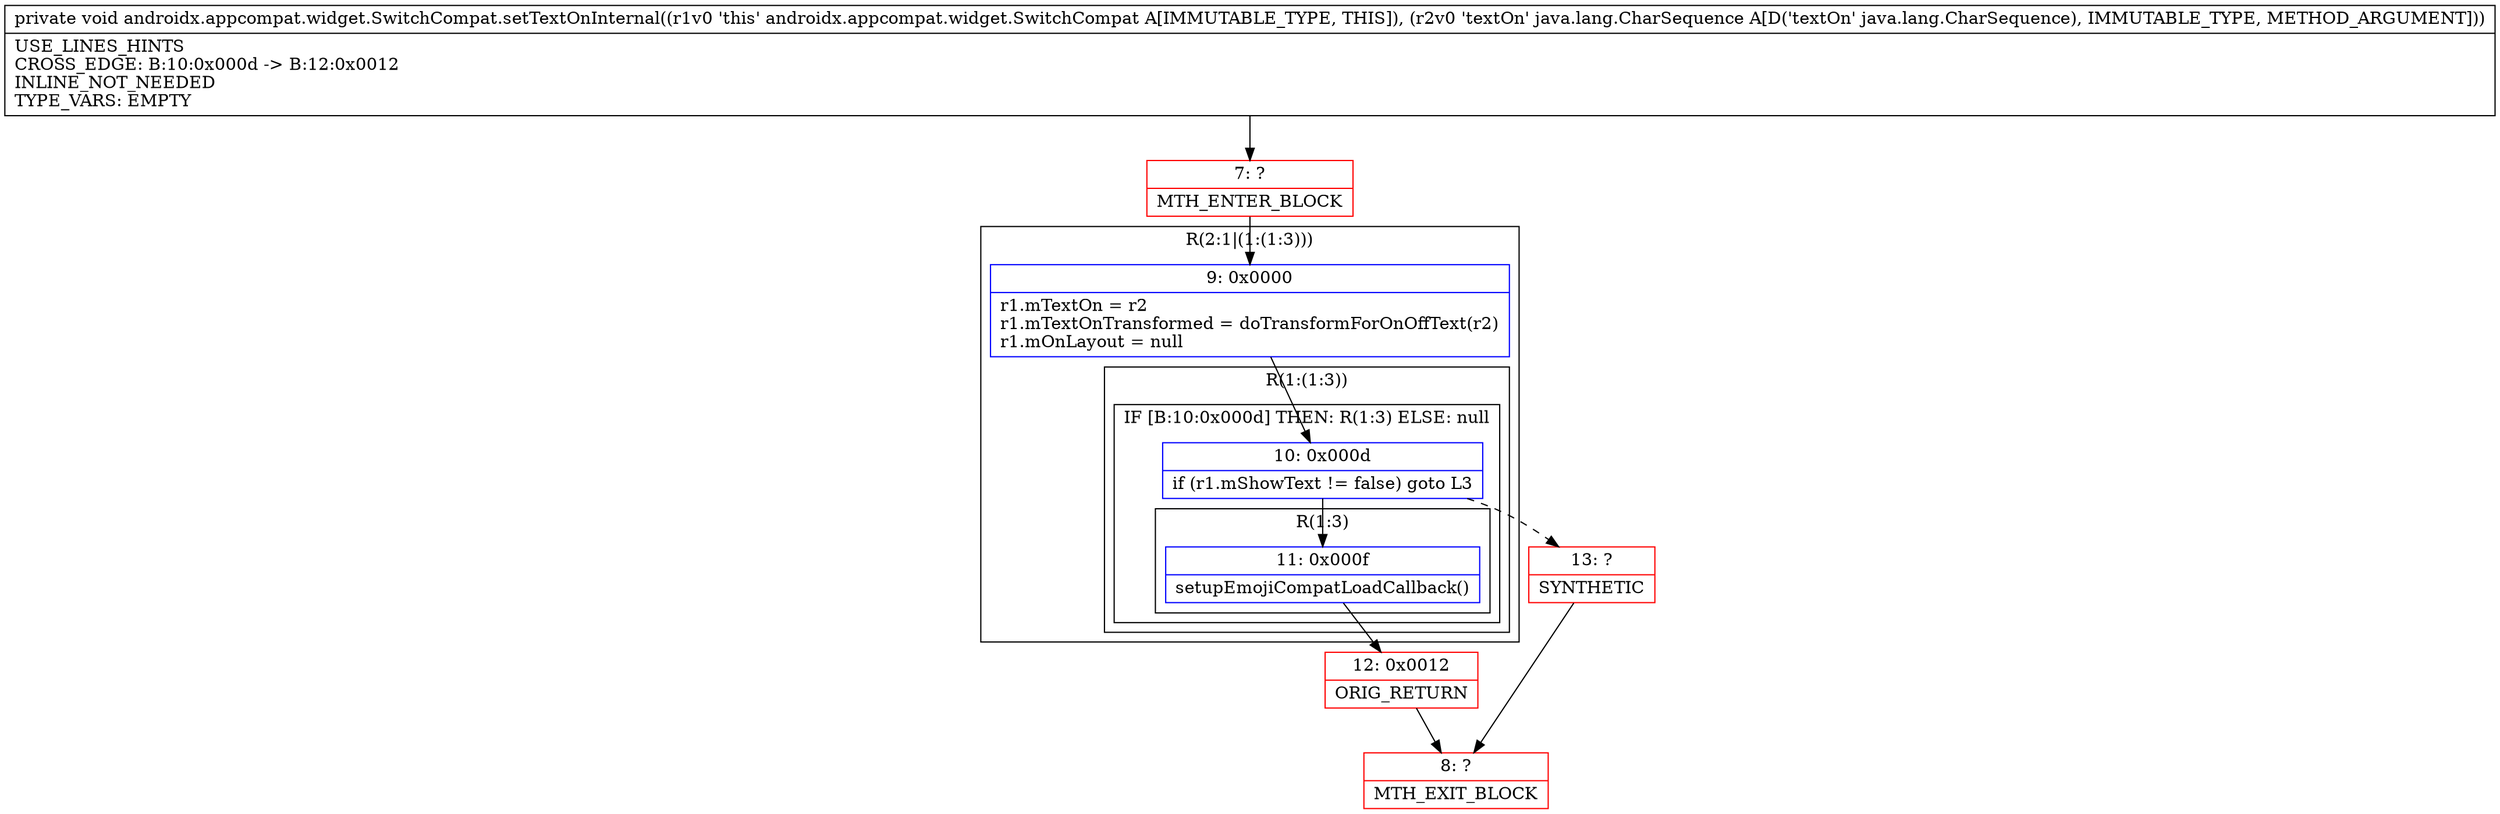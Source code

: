 digraph "CFG forandroidx.appcompat.widget.SwitchCompat.setTextOnInternal(Ljava\/lang\/CharSequence;)V" {
subgraph cluster_Region_1660688683 {
label = "R(2:1|(1:(1:3)))";
node [shape=record,color=blue];
Node_9 [shape=record,label="{9\:\ 0x0000|r1.mTextOn = r2\lr1.mTextOnTransformed = doTransformForOnOffText(r2)\lr1.mOnLayout = null\l}"];
subgraph cluster_Region_1762843571 {
label = "R(1:(1:3))";
node [shape=record,color=blue];
subgraph cluster_IfRegion_1678385236 {
label = "IF [B:10:0x000d] THEN: R(1:3) ELSE: null";
node [shape=record,color=blue];
Node_10 [shape=record,label="{10\:\ 0x000d|if (r1.mShowText != false) goto L3\l}"];
subgraph cluster_Region_530099911 {
label = "R(1:3)";
node [shape=record,color=blue];
Node_11 [shape=record,label="{11\:\ 0x000f|setupEmojiCompatLoadCallback()\l}"];
}
}
}
}
Node_7 [shape=record,color=red,label="{7\:\ ?|MTH_ENTER_BLOCK\l}"];
Node_12 [shape=record,color=red,label="{12\:\ 0x0012|ORIG_RETURN\l}"];
Node_8 [shape=record,color=red,label="{8\:\ ?|MTH_EXIT_BLOCK\l}"];
Node_13 [shape=record,color=red,label="{13\:\ ?|SYNTHETIC\l}"];
MethodNode[shape=record,label="{private void androidx.appcompat.widget.SwitchCompat.setTextOnInternal((r1v0 'this' androidx.appcompat.widget.SwitchCompat A[IMMUTABLE_TYPE, THIS]), (r2v0 'textOn' java.lang.CharSequence A[D('textOn' java.lang.CharSequence), IMMUTABLE_TYPE, METHOD_ARGUMENT]))  | USE_LINES_HINTS\lCROSS_EDGE: B:10:0x000d \-\> B:12:0x0012\lINLINE_NOT_NEEDED\lTYPE_VARS: EMPTY\l}"];
MethodNode -> Node_7;Node_9 -> Node_10;
Node_10 -> Node_11;
Node_10 -> Node_13[style=dashed];
Node_11 -> Node_12;
Node_7 -> Node_9;
Node_12 -> Node_8;
Node_13 -> Node_8;
}


